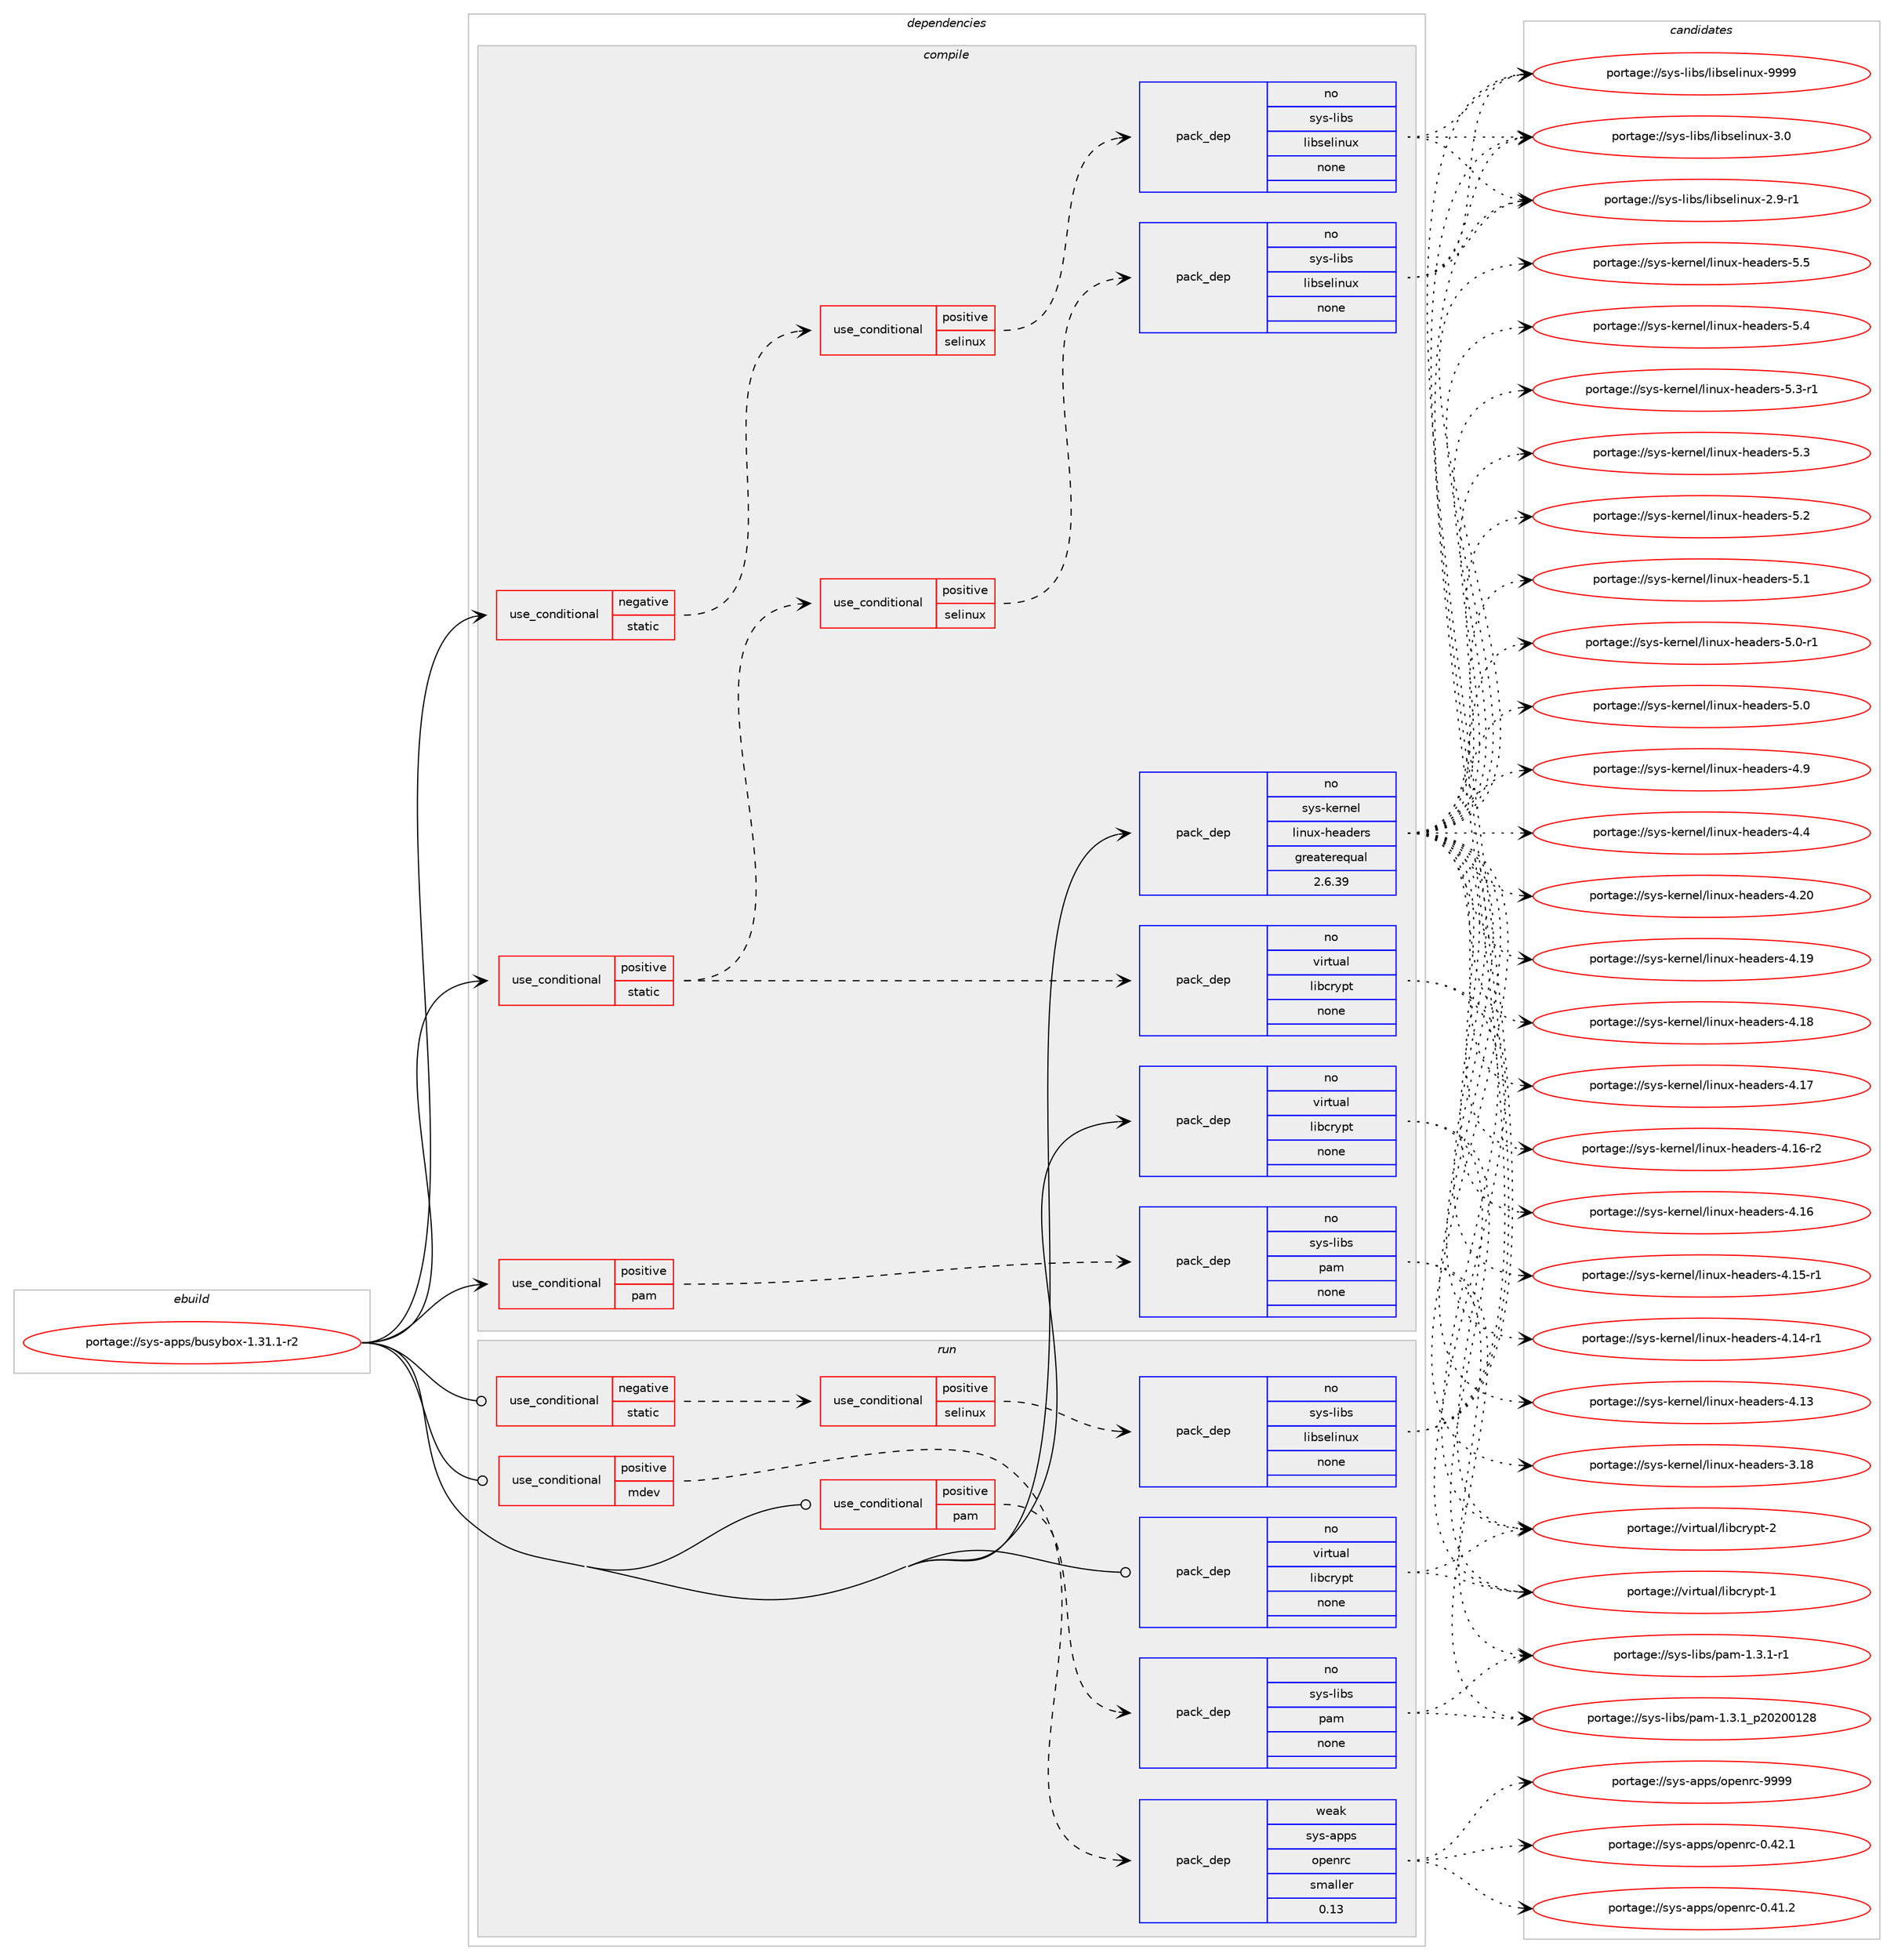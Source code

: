 digraph prolog {

# *************
# Graph options
# *************

newrank=true;
concentrate=true;
compound=true;
graph [rankdir=LR,fontname=Helvetica,fontsize=10,ranksep=1.5];#, ranksep=2.5, nodesep=0.2];
edge  [arrowhead=vee];
node  [fontname=Helvetica,fontsize=10];

# **********
# The ebuild
# **********

subgraph cluster_leftcol {
color=gray;
rank=same;
label=<<i>ebuild</i>>;
id [label="portage://sys-apps/busybox-1.31.1-r2", color=red, width=4, href="../sys-apps/busybox-1.31.1-r2.svg"];
}

# ****************
# The dependencies
# ****************

subgraph cluster_midcol {
color=gray;
label=<<i>dependencies</i>>;
subgraph cluster_compile {
fillcolor="#eeeeee";
style=filled;
label=<<i>compile</i>>;
subgraph cond15393 {
dependency69924 [label=<<TABLE BORDER="0" CELLBORDER="1" CELLSPACING="0" CELLPADDING="4"><TR><TD ROWSPAN="3" CELLPADDING="10">use_conditional</TD></TR><TR><TD>negative</TD></TR><TR><TD>static</TD></TR></TABLE>>, shape=none, color=red];
subgraph cond15394 {
dependency69925 [label=<<TABLE BORDER="0" CELLBORDER="1" CELLSPACING="0" CELLPADDING="4"><TR><TD ROWSPAN="3" CELLPADDING="10">use_conditional</TD></TR><TR><TD>positive</TD></TR><TR><TD>selinux</TD></TR></TABLE>>, shape=none, color=red];
subgraph pack53155 {
dependency69926 [label=<<TABLE BORDER="0" CELLBORDER="1" CELLSPACING="0" CELLPADDING="4" WIDTH="220"><TR><TD ROWSPAN="6" CELLPADDING="30">pack_dep</TD></TR><TR><TD WIDTH="110">no</TD></TR><TR><TD>sys-libs</TD></TR><TR><TD>libselinux</TD></TR><TR><TD>none</TD></TR><TR><TD></TD></TR></TABLE>>, shape=none, color=blue];
}
dependency69925:e -> dependency69926:w [weight=20,style="dashed",arrowhead="vee"];
}
dependency69924:e -> dependency69925:w [weight=20,style="dashed",arrowhead="vee"];
}
id:e -> dependency69924:w [weight=20,style="solid",arrowhead="vee"];
subgraph cond15395 {
dependency69927 [label=<<TABLE BORDER="0" CELLBORDER="1" CELLSPACING="0" CELLPADDING="4"><TR><TD ROWSPAN="3" CELLPADDING="10">use_conditional</TD></TR><TR><TD>positive</TD></TR><TR><TD>pam</TD></TR></TABLE>>, shape=none, color=red];
subgraph pack53156 {
dependency69928 [label=<<TABLE BORDER="0" CELLBORDER="1" CELLSPACING="0" CELLPADDING="4" WIDTH="220"><TR><TD ROWSPAN="6" CELLPADDING="30">pack_dep</TD></TR><TR><TD WIDTH="110">no</TD></TR><TR><TD>sys-libs</TD></TR><TR><TD>pam</TD></TR><TR><TD>none</TD></TR><TR><TD></TD></TR></TABLE>>, shape=none, color=blue];
}
dependency69927:e -> dependency69928:w [weight=20,style="dashed",arrowhead="vee"];
}
id:e -> dependency69927:w [weight=20,style="solid",arrowhead="vee"];
subgraph cond15396 {
dependency69929 [label=<<TABLE BORDER="0" CELLBORDER="1" CELLSPACING="0" CELLPADDING="4"><TR><TD ROWSPAN="3" CELLPADDING="10">use_conditional</TD></TR><TR><TD>positive</TD></TR><TR><TD>static</TD></TR></TABLE>>, shape=none, color=red];
subgraph pack53157 {
dependency69930 [label=<<TABLE BORDER="0" CELLBORDER="1" CELLSPACING="0" CELLPADDING="4" WIDTH="220"><TR><TD ROWSPAN="6" CELLPADDING="30">pack_dep</TD></TR><TR><TD WIDTH="110">no</TD></TR><TR><TD>virtual</TD></TR><TR><TD>libcrypt</TD></TR><TR><TD>none</TD></TR><TR><TD></TD></TR></TABLE>>, shape=none, color=blue];
}
dependency69929:e -> dependency69930:w [weight=20,style="dashed",arrowhead="vee"];
subgraph cond15397 {
dependency69931 [label=<<TABLE BORDER="0" CELLBORDER="1" CELLSPACING="0" CELLPADDING="4"><TR><TD ROWSPAN="3" CELLPADDING="10">use_conditional</TD></TR><TR><TD>positive</TD></TR><TR><TD>selinux</TD></TR></TABLE>>, shape=none, color=red];
subgraph pack53158 {
dependency69932 [label=<<TABLE BORDER="0" CELLBORDER="1" CELLSPACING="0" CELLPADDING="4" WIDTH="220"><TR><TD ROWSPAN="6" CELLPADDING="30">pack_dep</TD></TR><TR><TD WIDTH="110">no</TD></TR><TR><TD>sys-libs</TD></TR><TR><TD>libselinux</TD></TR><TR><TD>none</TD></TR><TR><TD></TD></TR></TABLE>>, shape=none, color=blue];
}
dependency69931:e -> dependency69932:w [weight=20,style="dashed",arrowhead="vee"];
}
dependency69929:e -> dependency69931:w [weight=20,style="dashed",arrowhead="vee"];
}
id:e -> dependency69929:w [weight=20,style="solid",arrowhead="vee"];
subgraph pack53159 {
dependency69933 [label=<<TABLE BORDER="0" CELLBORDER="1" CELLSPACING="0" CELLPADDING="4" WIDTH="220"><TR><TD ROWSPAN="6" CELLPADDING="30">pack_dep</TD></TR><TR><TD WIDTH="110">no</TD></TR><TR><TD>sys-kernel</TD></TR><TR><TD>linux-headers</TD></TR><TR><TD>greaterequal</TD></TR><TR><TD>2.6.39</TD></TR></TABLE>>, shape=none, color=blue];
}
id:e -> dependency69933:w [weight=20,style="solid",arrowhead="vee"];
subgraph pack53160 {
dependency69934 [label=<<TABLE BORDER="0" CELLBORDER="1" CELLSPACING="0" CELLPADDING="4" WIDTH="220"><TR><TD ROWSPAN="6" CELLPADDING="30">pack_dep</TD></TR><TR><TD WIDTH="110">no</TD></TR><TR><TD>virtual</TD></TR><TR><TD>libcrypt</TD></TR><TR><TD>none</TD></TR><TR><TD></TD></TR></TABLE>>, shape=none, color=blue];
}
id:e -> dependency69934:w [weight=20,style="solid",arrowhead="vee"];
}
subgraph cluster_compileandrun {
fillcolor="#eeeeee";
style=filled;
label=<<i>compile and run</i>>;
}
subgraph cluster_run {
fillcolor="#eeeeee";
style=filled;
label=<<i>run</i>>;
subgraph cond15398 {
dependency69935 [label=<<TABLE BORDER="0" CELLBORDER="1" CELLSPACING="0" CELLPADDING="4"><TR><TD ROWSPAN="3" CELLPADDING="10">use_conditional</TD></TR><TR><TD>negative</TD></TR><TR><TD>static</TD></TR></TABLE>>, shape=none, color=red];
subgraph cond15399 {
dependency69936 [label=<<TABLE BORDER="0" CELLBORDER="1" CELLSPACING="0" CELLPADDING="4"><TR><TD ROWSPAN="3" CELLPADDING="10">use_conditional</TD></TR><TR><TD>positive</TD></TR><TR><TD>selinux</TD></TR></TABLE>>, shape=none, color=red];
subgraph pack53161 {
dependency69937 [label=<<TABLE BORDER="0" CELLBORDER="1" CELLSPACING="0" CELLPADDING="4" WIDTH="220"><TR><TD ROWSPAN="6" CELLPADDING="30">pack_dep</TD></TR><TR><TD WIDTH="110">no</TD></TR><TR><TD>sys-libs</TD></TR><TR><TD>libselinux</TD></TR><TR><TD>none</TD></TR><TR><TD></TD></TR></TABLE>>, shape=none, color=blue];
}
dependency69936:e -> dependency69937:w [weight=20,style="dashed",arrowhead="vee"];
}
dependency69935:e -> dependency69936:w [weight=20,style="dashed",arrowhead="vee"];
}
id:e -> dependency69935:w [weight=20,style="solid",arrowhead="odot"];
subgraph cond15400 {
dependency69938 [label=<<TABLE BORDER="0" CELLBORDER="1" CELLSPACING="0" CELLPADDING="4"><TR><TD ROWSPAN="3" CELLPADDING="10">use_conditional</TD></TR><TR><TD>positive</TD></TR><TR><TD>mdev</TD></TR></TABLE>>, shape=none, color=red];
subgraph pack53162 {
dependency69939 [label=<<TABLE BORDER="0" CELLBORDER="1" CELLSPACING="0" CELLPADDING="4" WIDTH="220"><TR><TD ROWSPAN="6" CELLPADDING="30">pack_dep</TD></TR><TR><TD WIDTH="110">weak</TD></TR><TR><TD>sys-apps</TD></TR><TR><TD>openrc</TD></TR><TR><TD>smaller</TD></TR><TR><TD>0.13</TD></TR></TABLE>>, shape=none, color=blue];
}
dependency69938:e -> dependency69939:w [weight=20,style="dashed",arrowhead="vee"];
}
id:e -> dependency69938:w [weight=20,style="solid",arrowhead="odot"];
subgraph cond15401 {
dependency69940 [label=<<TABLE BORDER="0" CELLBORDER="1" CELLSPACING="0" CELLPADDING="4"><TR><TD ROWSPAN="3" CELLPADDING="10">use_conditional</TD></TR><TR><TD>positive</TD></TR><TR><TD>pam</TD></TR></TABLE>>, shape=none, color=red];
subgraph pack53163 {
dependency69941 [label=<<TABLE BORDER="0" CELLBORDER="1" CELLSPACING="0" CELLPADDING="4" WIDTH="220"><TR><TD ROWSPAN="6" CELLPADDING="30">pack_dep</TD></TR><TR><TD WIDTH="110">no</TD></TR><TR><TD>sys-libs</TD></TR><TR><TD>pam</TD></TR><TR><TD>none</TD></TR><TR><TD></TD></TR></TABLE>>, shape=none, color=blue];
}
dependency69940:e -> dependency69941:w [weight=20,style="dashed",arrowhead="vee"];
}
id:e -> dependency69940:w [weight=20,style="solid",arrowhead="odot"];
subgraph pack53164 {
dependency69942 [label=<<TABLE BORDER="0" CELLBORDER="1" CELLSPACING="0" CELLPADDING="4" WIDTH="220"><TR><TD ROWSPAN="6" CELLPADDING="30">pack_dep</TD></TR><TR><TD WIDTH="110">no</TD></TR><TR><TD>virtual</TD></TR><TR><TD>libcrypt</TD></TR><TR><TD>none</TD></TR><TR><TD></TD></TR></TABLE>>, shape=none, color=blue];
}
id:e -> dependency69942:w [weight=20,style="solid",arrowhead="odot"];
}
}

# **************
# The candidates
# **************

subgraph cluster_choices {
rank=same;
color=gray;
label=<<i>candidates</i>>;

subgraph choice53155 {
color=black;
nodesep=1;
choice115121115451081059811547108105981151011081051101171204557575757 [label="portage://sys-libs/libselinux-9999", color=red, width=4,href="../sys-libs/libselinux-9999.svg"];
choice1151211154510810598115471081059811510110810511011712045514648 [label="portage://sys-libs/libselinux-3.0", color=red, width=4,href="../sys-libs/libselinux-3.0.svg"];
choice11512111545108105981154710810598115101108105110117120455046574511449 [label="portage://sys-libs/libselinux-2.9-r1", color=red, width=4,href="../sys-libs/libselinux-2.9-r1.svg"];
dependency69926:e -> choice115121115451081059811547108105981151011081051101171204557575757:w [style=dotted,weight="100"];
dependency69926:e -> choice1151211154510810598115471081059811510110810511011712045514648:w [style=dotted,weight="100"];
dependency69926:e -> choice11512111545108105981154710810598115101108105110117120455046574511449:w [style=dotted,weight="100"];
}
subgraph choice53156 {
color=black;
nodesep=1;
choice11512111545108105981154711297109454946514649951125048504848495056 [label="portage://sys-libs/pam-1.3.1_p20200128", color=red, width=4,href="../sys-libs/pam-1.3.1_p20200128.svg"];
choice115121115451081059811547112971094549465146494511449 [label="portage://sys-libs/pam-1.3.1-r1", color=red, width=4,href="../sys-libs/pam-1.3.1-r1.svg"];
dependency69928:e -> choice11512111545108105981154711297109454946514649951125048504848495056:w [style=dotted,weight="100"];
dependency69928:e -> choice115121115451081059811547112971094549465146494511449:w [style=dotted,weight="100"];
}
subgraph choice53157 {
color=black;
nodesep=1;
choice118105114116117971084710810598991141211121164550 [label="portage://virtual/libcrypt-2", color=red, width=4,href="../virtual/libcrypt-2.svg"];
choice118105114116117971084710810598991141211121164549 [label="portage://virtual/libcrypt-1", color=red, width=4,href="../virtual/libcrypt-1.svg"];
dependency69930:e -> choice118105114116117971084710810598991141211121164550:w [style=dotted,weight="100"];
dependency69930:e -> choice118105114116117971084710810598991141211121164549:w [style=dotted,weight="100"];
}
subgraph choice53158 {
color=black;
nodesep=1;
choice115121115451081059811547108105981151011081051101171204557575757 [label="portage://sys-libs/libselinux-9999", color=red, width=4,href="../sys-libs/libselinux-9999.svg"];
choice1151211154510810598115471081059811510110810511011712045514648 [label="portage://sys-libs/libselinux-3.0", color=red, width=4,href="../sys-libs/libselinux-3.0.svg"];
choice11512111545108105981154710810598115101108105110117120455046574511449 [label="portage://sys-libs/libselinux-2.9-r1", color=red, width=4,href="../sys-libs/libselinux-2.9-r1.svg"];
dependency69932:e -> choice115121115451081059811547108105981151011081051101171204557575757:w [style=dotted,weight="100"];
dependency69932:e -> choice1151211154510810598115471081059811510110810511011712045514648:w [style=dotted,weight="100"];
dependency69932:e -> choice11512111545108105981154710810598115101108105110117120455046574511449:w [style=dotted,weight="100"];
}
subgraph choice53159 {
color=black;
nodesep=1;
choice1151211154510710111411010110847108105110117120451041019710010111411545534653 [label="portage://sys-kernel/linux-headers-5.5", color=red, width=4,href="../sys-kernel/linux-headers-5.5.svg"];
choice1151211154510710111411010110847108105110117120451041019710010111411545534652 [label="portage://sys-kernel/linux-headers-5.4", color=red, width=4,href="../sys-kernel/linux-headers-5.4.svg"];
choice11512111545107101114110101108471081051101171204510410197100101114115455346514511449 [label="portage://sys-kernel/linux-headers-5.3-r1", color=red, width=4,href="../sys-kernel/linux-headers-5.3-r1.svg"];
choice1151211154510710111411010110847108105110117120451041019710010111411545534651 [label="portage://sys-kernel/linux-headers-5.3", color=red, width=4,href="../sys-kernel/linux-headers-5.3.svg"];
choice1151211154510710111411010110847108105110117120451041019710010111411545534650 [label="portage://sys-kernel/linux-headers-5.2", color=red, width=4,href="../sys-kernel/linux-headers-5.2.svg"];
choice1151211154510710111411010110847108105110117120451041019710010111411545534649 [label="portage://sys-kernel/linux-headers-5.1", color=red, width=4,href="../sys-kernel/linux-headers-5.1.svg"];
choice11512111545107101114110101108471081051101171204510410197100101114115455346484511449 [label="portage://sys-kernel/linux-headers-5.0-r1", color=red, width=4,href="../sys-kernel/linux-headers-5.0-r1.svg"];
choice1151211154510710111411010110847108105110117120451041019710010111411545534648 [label="portage://sys-kernel/linux-headers-5.0", color=red, width=4,href="../sys-kernel/linux-headers-5.0.svg"];
choice1151211154510710111411010110847108105110117120451041019710010111411545524657 [label="portage://sys-kernel/linux-headers-4.9", color=red, width=4,href="../sys-kernel/linux-headers-4.9.svg"];
choice1151211154510710111411010110847108105110117120451041019710010111411545524652 [label="portage://sys-kernel/linux-headers-4.4", color=red, width=4,href="../sys-kernel/linux-headers-4.4.svg"];
choice115121115451071011141101011084710810511011712045104101971001011141154552465048 [label="portage://sys-kernel/linux-headers-4.20", color=red, width=4,href="../sys-kernel/linux-headers-4.20.svg"];
choice115121115451071011141101011084710810511011712045104101971001011141154552464957 [label="portage://sys-kernel/linux-headers-4.19", color=red, width=4,href="../sys-kernel/linux-headers-4.19.svg"];
choice115121115451071011141101011084710810511011712045104101971001011141154552464956 [label="portage://sys-kernel/linux-headers-4.18", color=red, width=4,href="../sys-kernel/linux-headers-4.18.svg"];
choice115121115451071011141101011084710810511011712045104101971001011141154552464955 [label="portage://sys-kernel/linux-headers-4.17", color=red, width=4,href="../sys-kernel/linux-headers-4.17.svg"];
choice1151211154510710111411010110847108105110117120451041019710010111411545524649544511450 [label="portage://sys-kernel/linux-headers-4.16-r2", color=red, width=4,href="../sys-kernel/linux-headers-4.16-r2.svg"];
choice115121115451071011141101011084710810511011712045104101971001011141154552464954 [label="portage://sys-kernel/linux-headers-4.16", color=red, width=4,href="../sys-kernel/linux-headers-4.16.svg"];
choice1151211154510710111411010110847108105110117120451041019710010111411545524649534511449 [label="portage://sys-kernel/linux-headers-4.15-r1", color=red, width=4,href="../sys-kernel/linux-headers-4.15-r1.svg"];
choice1151211154510710111411010110847108105110117120451041019710010111411545524649524511449 [label="portage://sys-kernel/linux-headers-4.14-r1", color=red, width=4,href="../sys-kernel/linux-headers-4.14-r1.svg"];
choice115121115451071011141101011084710810511011712045104101971001011141154552464951 [label="portage://sys-kernel/linux-headers-4.13", color=red, width=4,href="../sys-kernel/linux-headers-4.13.svg"];
choice115121115451071011141101011084710810511011712045104101971001011141154551464956 [label="portage://sys-kernel/linux-headers-3.18", color=red, width=4,href="../sys-kernel/linux-headers-3.18.svg"];
dependency69933:e -> choice1151211154510710111411010110847108105110117120451041019710010111411545534653:w [style=dotted,weight="100"];
dependency69933:e -> choice1151211154510710111411010110847108105110117120451041019710010111411545534652:w [style=dotted,weight="100"];
dependency69933:e -> choice11512111545107101114110101108471081051101171204510410197100101114115455346514511449:w [style=dotted,weight="100"];
dependency69933:e -> choice1151211154510710111411010110847108105110117120451041019710010111411545534651:w [style=dotted,weight="100"];
dependency69933:e -> choice1151211154510710111411010110847108105110117120451041019710010111411545534650:w [style=dotted,weight="100"];
dependency69933:e -> choice1151211154510710111411010110847108105110117120451041019710010111411545534649:w [style=dotted,weight="100"];
dependency69933:e -> choice11512111545107101114110101108471081051101171204510410197100101114115455346484511449:w [style=dotted,weight="100"];
dependency69933:e -> choice1151211154510710111411010110847108105110117120451041019710010111411545534648:w [style=dotted,weight="100"];
dependency69933:e -> choice1151211154510710111411010110847108105110117120451041019710010111411545524657:w [style=dotted,weight="100"];
dependency69933:e -> choice1151211154510710111411010110847108105110117120451041019710010111411545524652:w [style=dotted,weight="100"];
dependency69933:e -> choice115121115451071011141101011084710810511011712045104101971001011141154552465048:w [style=dotted,weight="100"];
dependency69933:e -> choice115121115451071011141101011084710810511011712045104101971001011141154552464957:w [style=dotted,weight="100"];
dependency69933:e -> choice115121115451071011141101011084710810511011712045104101971001011141154552464956:w [style=dotted,weight="100"];
dependency69933:e -> choice115121115451071011141101011084710810511011712045104101971001011141154552464955:w [style=dotted,weight="100"];
dependency69933:e -> choice1151211154510710111411010110847108105110117120451041019710010111411545524649544511450:w [style=dotted,weight="100"];
dependency69933:e -> choice115121115451071011141101011084710810511011712045104101971001011141154552464954:w [style=dotted,weight="100"];
dependency69933:e -> choice1151211154510710111411010110847108105110117120451041019710010111411545524649534511449:w [style=dotted,weight="100"];
dependency69933:e -> choice1151211154510710111411010110847108105110117120451041019710010111411545524649524511449:w [style=dotted,weight="100"];
dependency69933:e -> choice115121115451071011141101011084710810511011712045104101971001011141154552464951:w [style=dotted,weight="100"];
dependency69933:e -> choice115121115451071011141101011084710810511011712045104101971001011141154551464956:w [style=dotted,weight="100"];
}
subgraph choice53160 {
color=black;
nodesep=1;
choice118105114116117971084710810598991141211121164550 [label="portage://virtual/libcrypt-2", color=red, width=4,href="../virtual/libcrypt-2.svg"];
choice118105114116117971084710810598991141211121164549 [label="portage://virtual/libcrypt-1", color=red, width=4,href="../virtual/libcrypt-1.svg"];
dependency69934:e -> choice118105114116117971084710810598991141211121164550:w [style=dotted,weight="100"];
dependency69934:e -> choice118105114116117971084710810598991141211121164549:w [style=dotted,weight="100"];
}
subgraph choice53161 {
color=black;
nodesep=1;
choice115121115451081059811547108105981151011081051101171204557575757 [label="portage://sys-libs/libselinux-9999", color=red, width=4,href="../sys-libs/libselinux-9999.svg"];
choice1151211154510810598115471081059811510110810511011712045514648 [label="portage://sys-libs/libselinux-3.0", color=red, width=4,href="../sys-libs/libselinux-3.0.svg"];
choice11512111545108105981154710810598115101108105110117120455046574511449 [label="portage://sys-libs/libselinux-2.9-r1", color=red, width=4,href="../sys-libs/libselinux-2.9-r1.svg"];
dependency69937:e -> choice115121115451081059811547108105981151011081051101171204557575757:w [style=dotted,weight="100"];
dependency69937:e -> choice1151211154510810598115471081059811510110810511011712045514648:w [style=dotted,weight="100"];
dependency69937:e -> choice11512111545108105981154710810598115101108105110117120455046574511449:w [style=dotted,weight="100"];
}
subgraph choice53162 {
color=black;
nodesep=1;
choice115121115459711211211547111112101110114994557575757 [label="portage://sys-apps/openrc-9999", color=red, width=4,href="../sys-apps/openrc-9999.svg"];
choice1151211154597112112115471111121011101149945484652504649 [label="portage://sys-apps/openrc-0.42.1", color=red, width=4,href="../sys-apps/openrc-0.42.1.svg"];
choice1151211154597112112115471111121011101149945484652494650 [label="portage://sys-apps/openrc-0.41.2", color=red, width=4,href="../sys-apps/openrc-0.41.2.svg"];
dependency69939:e -> choice115121115459711211211547111112101110114994557575757:w [style=dotted,weight="100"];
dependency69939:e -> choice1151211154597112112115471111121011101149945484652504649:w [style=dotted,weight="100"];
dependency69939:e -> choice1151211154597112112115471111121011101149945484652494650:w [style=dotted,weight="100"];
}
subgraph choice53163 {
color=black;
nodesep=1;
choice11512111545108105981154711297109454946514649951125048504848495056 [label="portage://sys-libs/pam-1.3.1_p20200128", color=red, width=4,href="../sys-libs/pam-1.3.1_p20200128.svg"];
choice115121115451081059811547112971094549465146494511449 [label="portage://sys-libs/pam-1.3.1-r1", color=red, width=4,href="../sys-libs/pam-1.3.1-r1.svg"];
dependency69941:e -> choice11512111545108105981154711297109454946514649951125048504848495056:w [style=dotted,weight="100"];
dependency69941:e -> choice115121115451081059811547112971094549465146494511449:w [style=dotted,weight="100"];
}
subgraph choice53164 {
color=black;
nodesep=1;
choice118105114116117971084710810598991141211121164550 [label="portage://virtual/libcrypt-2", color=red, width=4,href="../virtual/libcrypt-2.svg"];
choice118105114116117971084710810598991141211121164549 [label="portage://virtual/libcrypt-1", color=red, width=4,href="../virtual/libcrypt-1.svg"];
dependency69942:e -> choice118105114116117971084710810598991141211121164550:w [style=dotted,weight="100"];
dependency69942:e -> choice118105114116117971084710810598991141211121164549:w [style=dotted,weight="100"];
}
}

}

